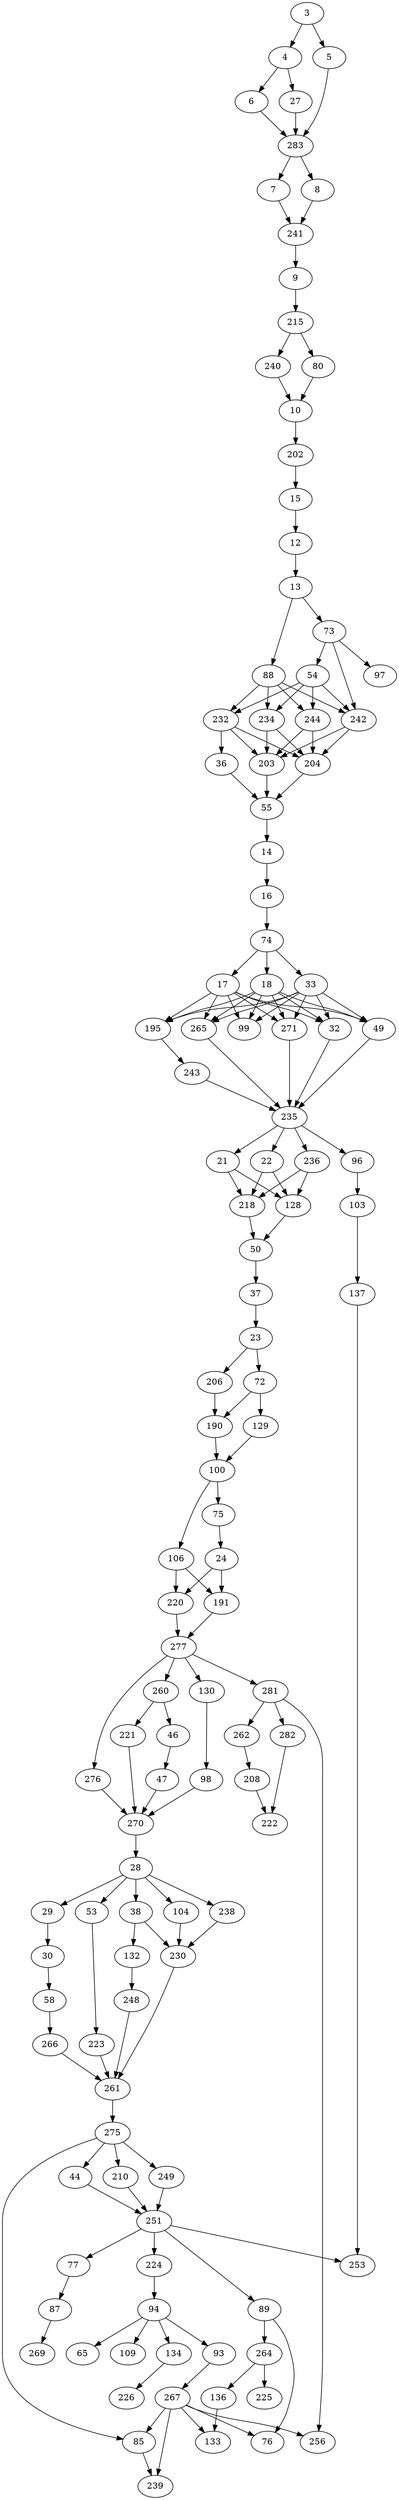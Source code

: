 digraph {

10 [href="https://github.com/pangfengliu/programmingtasks/issues/10"]
100 [href="https://github.com/pangfengliu/programmingtasks/issues/100"]
103 [href="https://github.com/pangfengliu/programmingtasks/issues/103"]
104 [href="https://github.com/pangfengliu/programmingtasks/issues/104"]
106 [href="https://github.com/pangfengliu/programmingtasks/issues/106"]
109 [href="https://github.com/pangfengliu/programmingtasks/issues/109"]
12 [href="https://github.com/pangfengliu/programmingtasks/issues/12"]
128 [href="https://github.com/pangfengliu/programmingtasks/issues/128"]
129 [href="https://github.com/pangfengliu/programmingtasks/issues/129"]
13 [href="https://github.com/pangfengliu/programmingtasks/issues/13"]
130 [href="https://github.com/pangfengliu/programmingtasks/issues/130"]
132 [href="https://github.com/pangfengliu/programmingtasks/issues/132"]
133 [href="https://github.com/pangfengliu/programmingtasks/issues/133"]
134 [href="https://github.com/pangfengliu/programmingtasks/issues/134"]
136 [href="https://github.com/pangfengliu/programmingtasks/issues/136"]
137 [href="https://github.com/pangfengliu/programmingtasks/issues/137"]
14 [href="https://github.com/pangfengliu/programmingtasks/issues/14"]
15 [href="https://github.com/pangfengliu/programmingtasks/issues/15"]
16 [href="https://github.com/pangfengliu/programmingtasks/issues/16"]
17 [href="https://github.com/pangfengliu/programmingtasks/issues/17"]
18 [href="https://github.com/pangfengliu/programmingtasks/issues/18"]
190 [href="https://github.com/pangfengliu/programmingtasks/issues/190"]
191 [href="https://github.com/pangfengliu/programmingtasks/issues/191"]
195 [href="https://github.com/pangfengliu/programmingtasks/issues/195"]
202 [href="https://github.com/pangfengliu/programmingtasks/issues/202"]
203 [href="https://github.com/pangfengliu/programmingtasks/issues/203"]
204 [href="https://github.com/pangfengliu/programmingtasks/issues/204"]
206 [href="https://github.com/pangfengliu/programmingtasks/issues/206"]
208 [href="https://github.com/pangfengliu/programmingtasks/issues/208"]
21 [href="https://github.com/pangfengliu/programmingtasks/issues/21"]
210 [href="https://github.com/pangfengliu/programmingtasks/issues/210"]
215 [href="https://github.com/pangfengliu/programmingtasks/issues/215"]
218 [href="https://github.com/pangfengliu/programmingtasks/issues/218"]
22 [href="https://github.com/pangfengliu/programmingtasks/issues/22"]
220 [href="https://github.com/pangfengliu/programmingtasks/issues/220"]
221 [href="https://github.com/pangfengliu/programmingtasks/issues/221"]
222 [href="https://github.com/pangfengliu/programmingtasks/issues/222"]
223 [href="https://github.com/pangfengliu/programmingtasks/issues/223"]
224 [href="https://github.com/pangfengliu/programmingtasks/issues/224"]
225 [href="https://github.com/pangfengliu/programmingtasks/issues/225"]
226 [href="https://github.com/pangfengliu/programmingtasks/issues/226"]
23 [href="https://github.com/pangfengliu/programmingtasks/issues/23"]
230 [href="https://github.com/pangfengliu/programmingtasks/issues/230"]
232 [href="https://github.com/pangfengliu/programmingtasks/issues/232"]
234 [href="https://github.com/pangfengliu/programmingtasks/issues/234"]
235 [href="https://github.com/pangfengliu/programmingtasks/issues/235"]
236 [href="https://github.com/pangfengliu/programmingtasks/issues/236"]
238 [href="https://github.com/pangfengliu/programmingtasks/issues/238"]
239 [href="https://github.com/pangfengliu/programmingtasks/issues/239"]
24 [href="https://github.com/pangfengliu/programmingtasks/issues/24"]
240 [href="https://github.com/pangfengliu/programmingtasks/issues/240"]
241 [href="https://github.com/pangfengliu/programmingtasks/issues/241"]
242 [href="https://github.com/pangfengliu/programmingtasks/issues/242"]
243 [href="https://github.com/pangfengliu/programmingtasks/issues/243"]
244 [href="https://github.com/pangfengliu/programmingtasks/issues/244"]
248 [href="https://github.com/pangfengliu/programmingtasks/issues/248"]
249 [href="https://github.com/pangfengliu/programmingtasks/issues/249"]
251 [href="https://github.com/pangfengliu/programmingtasks/issues/251"]
253 [href="https://github.com/pangfengliu/programmingtasks/issues/253"]
256 [href="https://github.com/pangfengliu/programmingtasks/issues/256"]
260 [href="https://github.com/pangfengliu/programmingtasks/issues/260"]
261 [href="https://github.com/pangfengliu/programmingtasks/issues/261"]
262 [href="https://github.com/pangfengliu/programmingtasks/issues/262"]
264 [href="https://github.com/pangfengliu/programmingtasks/issues/264"]
265 [href="https://github.com/pangfengliu/programmingtasks/issues/265"]
266 [href="https://github.com/pangfengliu/programmingtasks/issues/266"]
267 [href="https://github.com/pangfengliu/programmingtasks/issues/267"]
269 [href="https://github.com/pangfengliu/programmingtasks/issues/269"]
27 [href="https://github.com/pangfengliu/programmingtasks/issues/27"]
270 [href="https://github.com/pangfengliu/programmingtasks/issues/270"]
271 [href="https://github.com/pangfengliu/programmingtasks/issues/271"]
275 [href="https://github.com/pangfengliu/programmingtasks/issues/275"]
276 [href="https://github.com/pangfengliu/programmingtasks/issues/276"]
277 [href="https://github.com/pangfengliu/programmingtasks/issues/277"]
28 [href="https://github.com/pangfengliu/programmingtasks/issues/28"]
281 [href="https://github.com/pangfengliu/programmingtasks/issues/281"]
282 [href="https://github.com/pangfengliu/programmingtasks/issues/282"]
283 [href="https://github.com/pangfengliu/programmingtasks/issues/283"]
29 [href="https://github.com/pangfengliu/programmingtasks/issues/29"]
3 [href="https://github.com/pangfengliu/programmingtasks/issues/3"]
30 [href="https://github.com/pangfengliu/programmingtasks/issues/30"]
32 [href="https://github.com/pangfengliu/programmingtasks/issues/32"]
33 [href="https://github.com/pangfengliu/programmingtasks/issues/33"]
36 [href="https://github.com/pangfengliu/programmingtasks/issues/36"]
37 [href="https://github.com/pangfengliu/programmingtasks/issues/37"]
38 [href="https://github.com/pangfengliu/programmingtasks/issues/38"]
4 [href="https://github.com/pangfengliu/programmingtasks/issues/4"]
44 [href="https://github.com/pangfengliu/programmingtasks/issues/44"]
46 [href="https://github.com/pangfengliu/programmingtasks/issues/46"]
47 [href="https://github.com/pangfengliu/programmingtasks/issues/47"]
49 [href="https://github.com/pangfengliu/programmingtasks/issues/49"]
5 [href="https://github.com/pangfengliu/programmingtasks/issues/5"]
50 [href="https://github.com/pangfengliu/programmingtasks/issues/50"]
53 [href="https://github.com/pangfengliu/programmingtasks/issues/53"]
54 [href="https://github.com/pangfengliu/programmingtasks/issues/54"]
55 [href="https://github.com/pangfengliu/programmingtasks/issues/55"]
58 [href="https://github.com/pangfengliu/programmingtasks/issues/58"]
6 [href="https://github.com/pangfengliu/programmingtasks/issues/6"]
65 [href="https://github.com/pangfengliu/programmingtasks/issues/65"]
7 [href="https://github.com/pangfengliu/programmingtasks/issues/7"]
72 [href="https://github.com/pangfengliu/programmingtasks/issues/72"]
73 [href="https://github.com/pangfengliu/programmingtasks/issues/73"]
74 [href="https://github.com/pangfengliu/programmingtasks/issues/74"]
75 [href="https://github.com/pangfengliu/programmingtasks/issues/75"]
76 [href="https://github.com/pangfengliu/programmingtasks/issues/76"]
77 [href="https://github.com/pangfengliu/programmingtasks/issues/77"]
8 [href="https://github.com/pangfengliu/programmingtasks/issues/8"]
80 [href="https://github.com/pangfengliu/programmingtasks/issues/80"]
85 [href="https://github.com/pangfengliu/programmingtasks/issues/85"]
87 [href="https://github.com/pangfengliu/programmingtasks/issues/87"]
88 [href="https://github.com/pangfengliu/programmingtasks/issues/88"]
89 [href="https://github.com/pangfengliu/programmingtasks/issues/89"]
9 [href="https://github.com/pangfengliu/programmingtasks/issues/9"]
93 [href="https://github.com/pangfengliu/programmingtasks/issues/93"]
94 [href="https://github.com/pangfengliu/programmingtasks/issues/94"]
96 [href="https://github.com/pangfengliu/programmingtasks/issues/96"]
97 [href="https://github.com/pangfengliu/programmingtasks/issues/97"]
98 [href="https://github.com/pangfengliu/programmingtasks/issues/98"]
99 [href="https://github.com/pangfengliu/programmingtasks/issues/99"]


// level I basic IO and arithmetic

   3 -> {4 5}		// print two numbers -> add three numbers, area volume
   4 -> {6 27}		// -> print three digits, area surface (hard)
   {5 6 27} -> 283	// level I boss (chicken, rabbit, crab (easy))

// level II comparison and logic	

   283 -> {8, 7}		// -> riangle length, 
   {8, 7} -> 241		//level II boss (original in quadral?

// level III if-the-else switch

   241 -> {9} 			// integer score
   9 -> 215			// chicken, rabbit, crab (hard)
   215 -> {80 240} 		// quadral type, triangle type
   {80 240} -> 10
   10 -> 202		// level III boss

// level IV loop

   202 ->  15 
   15 -> 12
   12 -> 13
   13 -> {73, 88}
   232 -> 36
   73 -> 97
   73 -> 242
   {54 88} -> {244 242 234 232}
   73 -> 54
   {244 242 234 232} -> {203 204}
   {203 204 36} -> 55	// level IV boss

// level V array

   55 -> 14			// print sequence backward
   14 -> 16			// even and odd
   16 -> 74			// Mn, Mnplus1, ...
   74 -> {17 18 33}		// coulmn average, larger than
				// neghtbors, intersections
				
   {17 18 33} -> {99 195}	// bingo, tictactoe
   {17 18 33} -> 32		// longest double palindrome
   {17 18 33} -> {49 265}	// sum maximum and min
       	      	 		// 265 min containing box
   {17 18 33} -> 271 		// multiply polynomial 

   {195} -> 243   // house of mirrors
   {32 49 265 271} -> 235
   243 -> 235   // pachingo

// level VI function

   235 -> 236			// lcm
   235 -> 22			// negative and positive
   235 -> 21			// maximum in matrix
   {236 22 21} -> 128		// city roads in function
   {236 22 21} -> 218		// sum of selection
   {128 218} -> 50		// overlap area

   // level boss
   50 -> 37 			// metal value

// side track: floating point numbers
   
   235 -> 96			// cow and house
   96 -> 103

// level VII pointer

   37 -> 23 			//find max in pointer array
   23 -> 206			//card shuffle
   23 -> 72 			// fill the array 
   72 -> 129			// zig zag array
   {206 72} -> 190			// function evaluation
   {129 190} -> 100 			// snake order

// level VIII character

   100 -> 75			// count characters
   75 -> 24			// vowel consonant and digit
   100 -> 106			// divisible 
   {24 106} -> {191 220} 		// character, word, tokenms, & sentence count
   {191 220} -> 277				//digits

// level IX string

   277 -> 130 			// similar string
   277 -> 260 			// string fusion
   277 -> 276			// abbreviation

   260 -> 46			// play with words
   46 -> 47			// play with words too

   130 -> 98			// food ingredients

   260 -> 221 			// typesetting

   {47 276 98 221} -> 270			// BASIC

// level X extended data type and bit operation

   277 -> 281			// number of ones
   281 -> 262			// maximum consecutive ones
   281 -> 282			// maximum ones for longlong

   262 -> 208			// print a bitmap

   {282 208} -> 222		//bookshelf

// level XI recursion
   
   270 -> 28			// sum of aquares

   28 -> 38			// witchcraft
   28 -> 238 			// subset sum
   28 -> 104			// material composition
   {38 238 104} -> 230		// knapsack


   28 -> 53			// permutation
   53 -> 223			// tiles   

   28 -> 29			// from one corner to another
   29 -> 30			// from one corner to another with obstacle
   58 -> 266			// edit distance
   30 -> 58 			// lake

   38 -> 132			// color countries
   132 -> 248 			// mine field
   248 -> 261			// puzzle equation (boss)
   266 -> 261
   223 -> 261
   230 -> 261

// level XII structure

   261 -> 275			// set
   275 -> 249			// company
   275 -> 210			// SQL database
   275 -> 44			// library fine
   {249 210 44} -> 251			// company again

// level XIII file IO

   251 -> 89    		// file encoding
   89 -> 264			// frequency count
   264 -> 136			// binary grad to HTML
   264 -> 225 			// friends
 
// level XIV data structures & object

   251 -> 77 	  		// get the i-th elelment
   77 -> 87			// merge list
   87 -> 269			// memory allocation

   251 -> 224			// super and sub
   224 -> 94			// tree traversal
   94 -> 109			// path printing
   94 -> 134			// reconstruct a tree
   134 -> 226			// reconstruct a tree fro level
   94 -> 65			// expression tree
   94 -> 93			// heap
 
// level XV standard library
   93 -> 267   			// traveling distance
   {275, 267} -> 85			// sort dates
   {267, 136} -> 133			// word count with struct
   {267, 85} -> 239			// daily expense
   {267, 281} -> 256			// one count sorting
   {267, 89} -> 76			// string comparison
   
   103 -> 137			// Student grades    
   {137, 251} -> 253			// time object
}